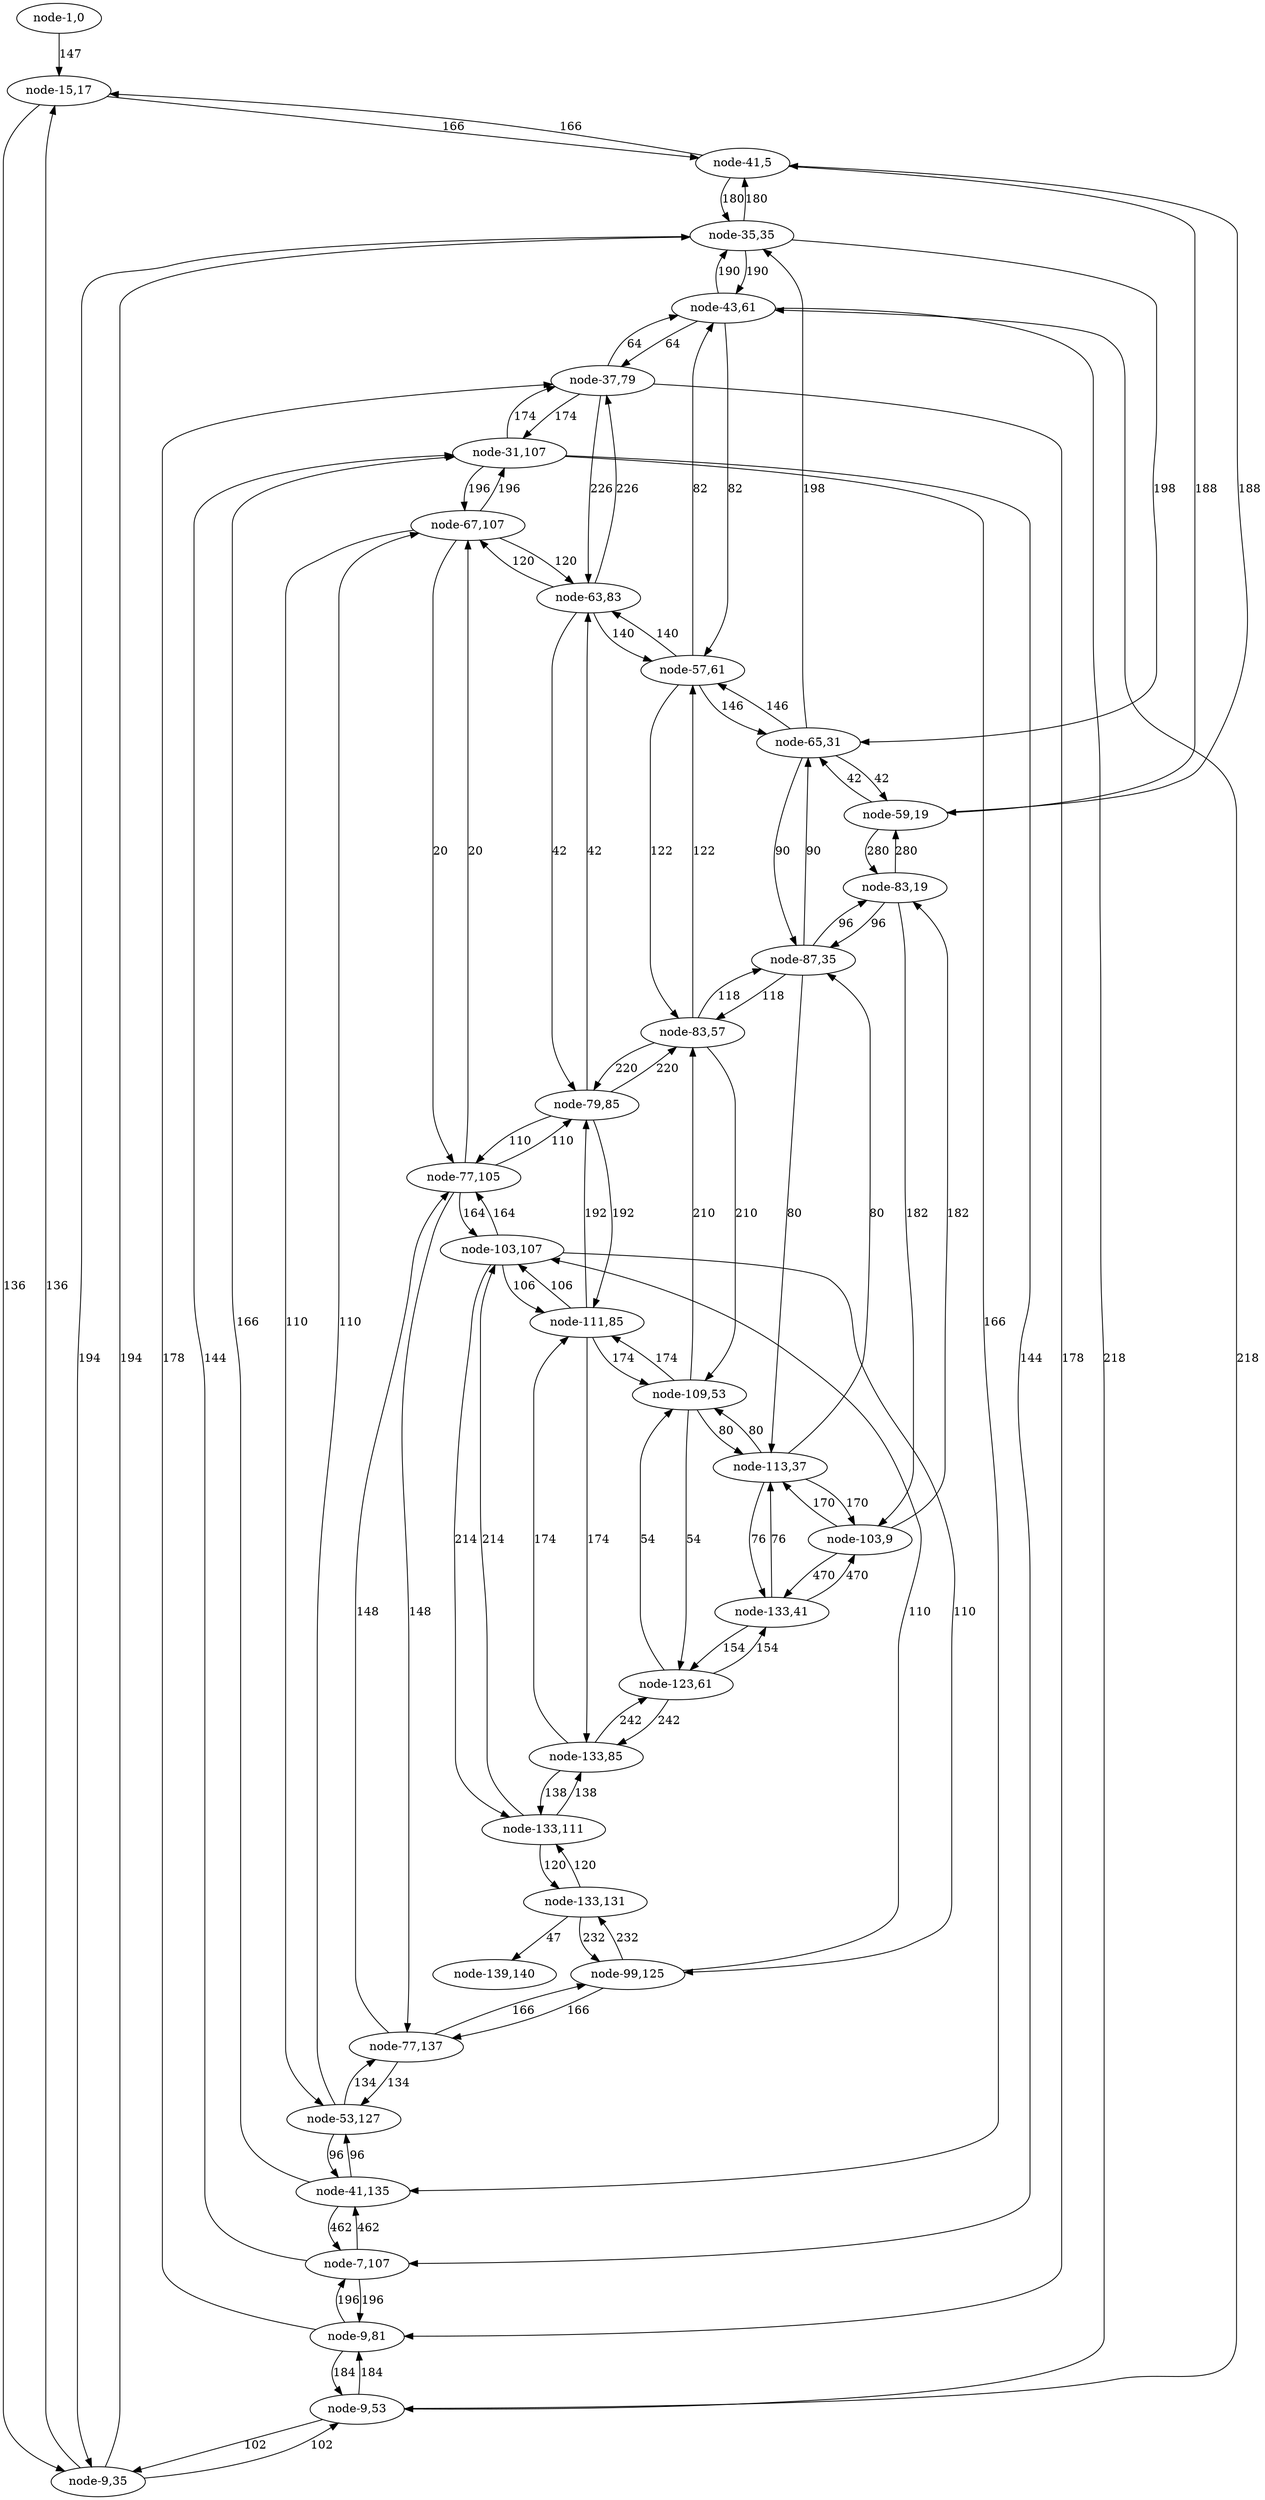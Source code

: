 digraph input {
  "node-1,0" -> "node-15,17" [ label = "147"]
  "node-15,17" -> "node-41,5" [ label = "166"]
  "node-15,17" -> "node-9,35" [ label = "136"]
  "node-41,5" -> "node-59,19" [ label = "188"]
  "node-41,5" -> "node-15,17" [ label = "166"]
  "node-41,5" -> "node-35,35" [ label = "180"]
  "node-9,35" -> "node-35,35" [ label = "194"]
  "node-9,35" -> "node-15,17" [ label = "136"]
  "node-9,35" -> "node-9,53" [ label = "102"]
  "node-59,19" -> "node-83,19" [ label = "280"]
  "node-59,19" -> "node-41,5" [ label = "188"]
  "node-59,19" -> "node-65,31" [ label = "42"]
  "node-35,35" -> "node-65,31" [ label = "198"]
  "node-35,35" -> "node-9,35" [ label = "194"]
  "node-35,35" -> "node-41,5" [ label = "180"]
  "node-35,35" -> "node-43,61" [ label = "190"]
  "node-9,53" -> "node-43,61" [ label = "218"]
  "node-9,53" -> "node-9,35" [ label = "102"]
  "node-9,53" -> "node-9,81" [ label = "184"]
  "node-83,19" -> "node-103,9" [ label = "182"]
  "node-83,19" -> "node-59,19" [ label = "280"]
  "node-83,19" -> "node-87,35" [ label = "96"]
  "node-65,31" -> "node-87,35" [ label = "90"]
  "node-65,31" -> "node-35,35" [ label = "198"]
  "node-65,31" -> "node-59,19" [ label = "42"]
  "node-65,31" -> "node-57,61" [ label = "146"]
  "node-43,61" -> "node-57,61" [ label = "82"]
  "node-43,61" -> "node-9,53" [ label = "218"]
  "node-43,61" -> "node-35,35" [ label = "190"]
  "node-43,61" -> "node-37,79" [ label = "64"]
  "node-9,81" -> "node-37,79" [ label = "178"]
  "node-9,81" -> "node-9,53" [ label = "184"]
  "node-9,81" -> "node-7,107" [ label = "196"]
  "node-103,9" -> "node-133,41" [ label = "470"]
  "node-103,9" -> "node-83,19" [ label = "182"]
  "node-103,9" -> "node-113,37" [ label = "170"]
  "node-87,35" -> "node-113,37" [ label = "80"]
  "node-87,35" -> "node-65,31" [ label = "90"]
  "node-87,35" -> "node-83,19" [ label = "96"]
  "node-87,35" -> "node-83,57" [ label = "118"]
  "node-57,61" -> "node-83,57" [ label = "122"]
  "node-57,61" -> "node-43,61" [ label = "82"]
  "node-57,61" -> "node-65,31" [ label = "146"]
  "node-57,61" -> "node-63,83" [ label = "140"]
  "node-37,79" -> "node-63,83" [ label = "226"]
  "node-37,79" -> "node-9,81" [ label = "178"]
  "node-37,79" -> "node-43,61" [ label = "64"]
  "node-37,79" -> "node-31,107" [ label = "174"]
  "node-7,107" -> "node-31,107" [ label = "144"]
  "node-7,107" -> "node-9,81" [ label = "196"]
  "node-7,107" -> "node-41,135" [ label = "462"]
  "node-133,41" -> "node-113,37" [ label = "76"]
  "node-133,41" -> "node-103,9" [ label = "470"]
  "node-133,41" -> "node-123,61" [ label = "154"]
  "node-113,37" -> "node-133,41" [ label = "76"]
  "node-113,37" -> "node-87,35" [ label = "80"]
  "node-113,37" -> "node-103,9" [ label = "170"]
  "node-113,37" -> "node-109,53" [ label = "80"]
  "node-83,57" -> "node-109,53" [ label = "210"]
  "node-83,57" -> "node-57,61" [ label = "122"]
  "node-83,57" -> "node-87,35" [ label = "118"]
  "node-83,57" -> "node-79,85" [ label = "220"]
  "node-63,83" -> "node-79,85" [ label = "42"]
  "node-63,83" -> "node-37,79" [ label = "226"]
  "node-63,83" -> "node-57,61" [ label = "140"]
  "node-63,83" -> "node-67,107" [ label = "120"]
  "node-31,107" -> "node-67,107" [ label = "196"]
  "node-31,107" -> "node-7,107" [ label = "144"]
  "node-31,107" -> "node-37,79" [ label = "174"]
  "node-31,107" -> "node-41,135" [ label = "166"]
  "node-41,135" -> "node-53,127" [ label = "96"]
  "node-41,135" -> "node-7,107" [ label = "462"]
  "node-41,135" -> "node-31,107" [ label = "166"]
  "node-123,61" -> "node-109,53" [ label = "54"]
  "node-123,61" -> "node-133,41" [ label = "154"]
  "node-123,61" -> "node-133,85" [ label = "242"]
  "node-109,53" -> "node-123,61" [ label = "54"]
  "node-109,53" -> "node-83,57" [ label = "210"]
  "node-109,53" -> "node-113,37" [ label = "80"]
  "node-109,53" -> "node-111,85" [ label = "174"]
  "node-79,85" -> "node-111,85" [ label = "192"]
  "node-79,85" -> "node-63,83" [ label = "42"]
  "node-79,85" -> "node-83,57" [ label = "220"]
  "node-79,85" -> "node-77,105" [ label = "110"]
  "node-67,107" -> "node-77,105" [ label = "20"]
  "node-67,107" -> "node-31,107" [ label = "196"]
  "node-67,107" -> "node-63,83" [ label = "120"]
  "node-67,107" -> "node-53,127" [ label = "110"]
  "node-53,127" -> "node-77,137" [ label = "134"]
  "node-53,127" -> "node-41,135" [ label = "96"]
  "node-53,127" -> "node-67,107" [ label = "110"]
  "node-133,85" -> "node-111,85" [ label = "174"]
  "node-133,85" -> "node-123,61" [ label = "242"]
  "node-133,85" -> "node-133,111" [ label = "138"]
  "node-111,85" -> "node-133,85" [ label = "174"]
  "node-111,85" -> "node-79,85" [ label = "192"]
  "node-111,85" -> "node-109,53" [ label = "174"]
  "node-111,85" -> "node-103,107" [ label = "106"]
  "node-77,105" -> "node-103,107" [ label = "164"]
  "node-77,105" -> "node-67,107" [ label = "20"]
  "node-77,105" -> "node-79,85" [ label = "110"]
  "node-77,105" -> "node-77,137" [ label = "148"]
  "node-77,137" -> "node-99,125" [ label = "166"]
  "node-77,137" -> "node-53,127" [ label = "134"]
  "node-77,137" -> "node-77,105" [ label = "148"]
  "node-133,111" -> "node-103,107" [ label = "214"]
  "node-133,111" -> "node-133,85" [ label = "138"]
  "node-133,111" -> "node-133,131" [ label = "120"]
  "node-103,107" -> "node-133,111" [ label = "214"]
  "node-103,107" -> "node-77,105" [ label = "164"]
  "node-103,107" -> "node-111,85" [ label = "106"]
  "node-103,107" -> "node-99,125" [ label = "110"]
  "node-99,125" -> "node-133,131" [ label = "232"]
  "node-99,125" -> "node-77,137" [ label = "166"]
  "node-99,125" -> "node-103,107" [ label = "110"]
  "node-133,131" -> "node-99,125" [ label = "232"]
  "node-133,131" -> "node-133,111" [ label = "120"]
  "node-133,131" -> "node-139,140" [ label = "47"]
}
